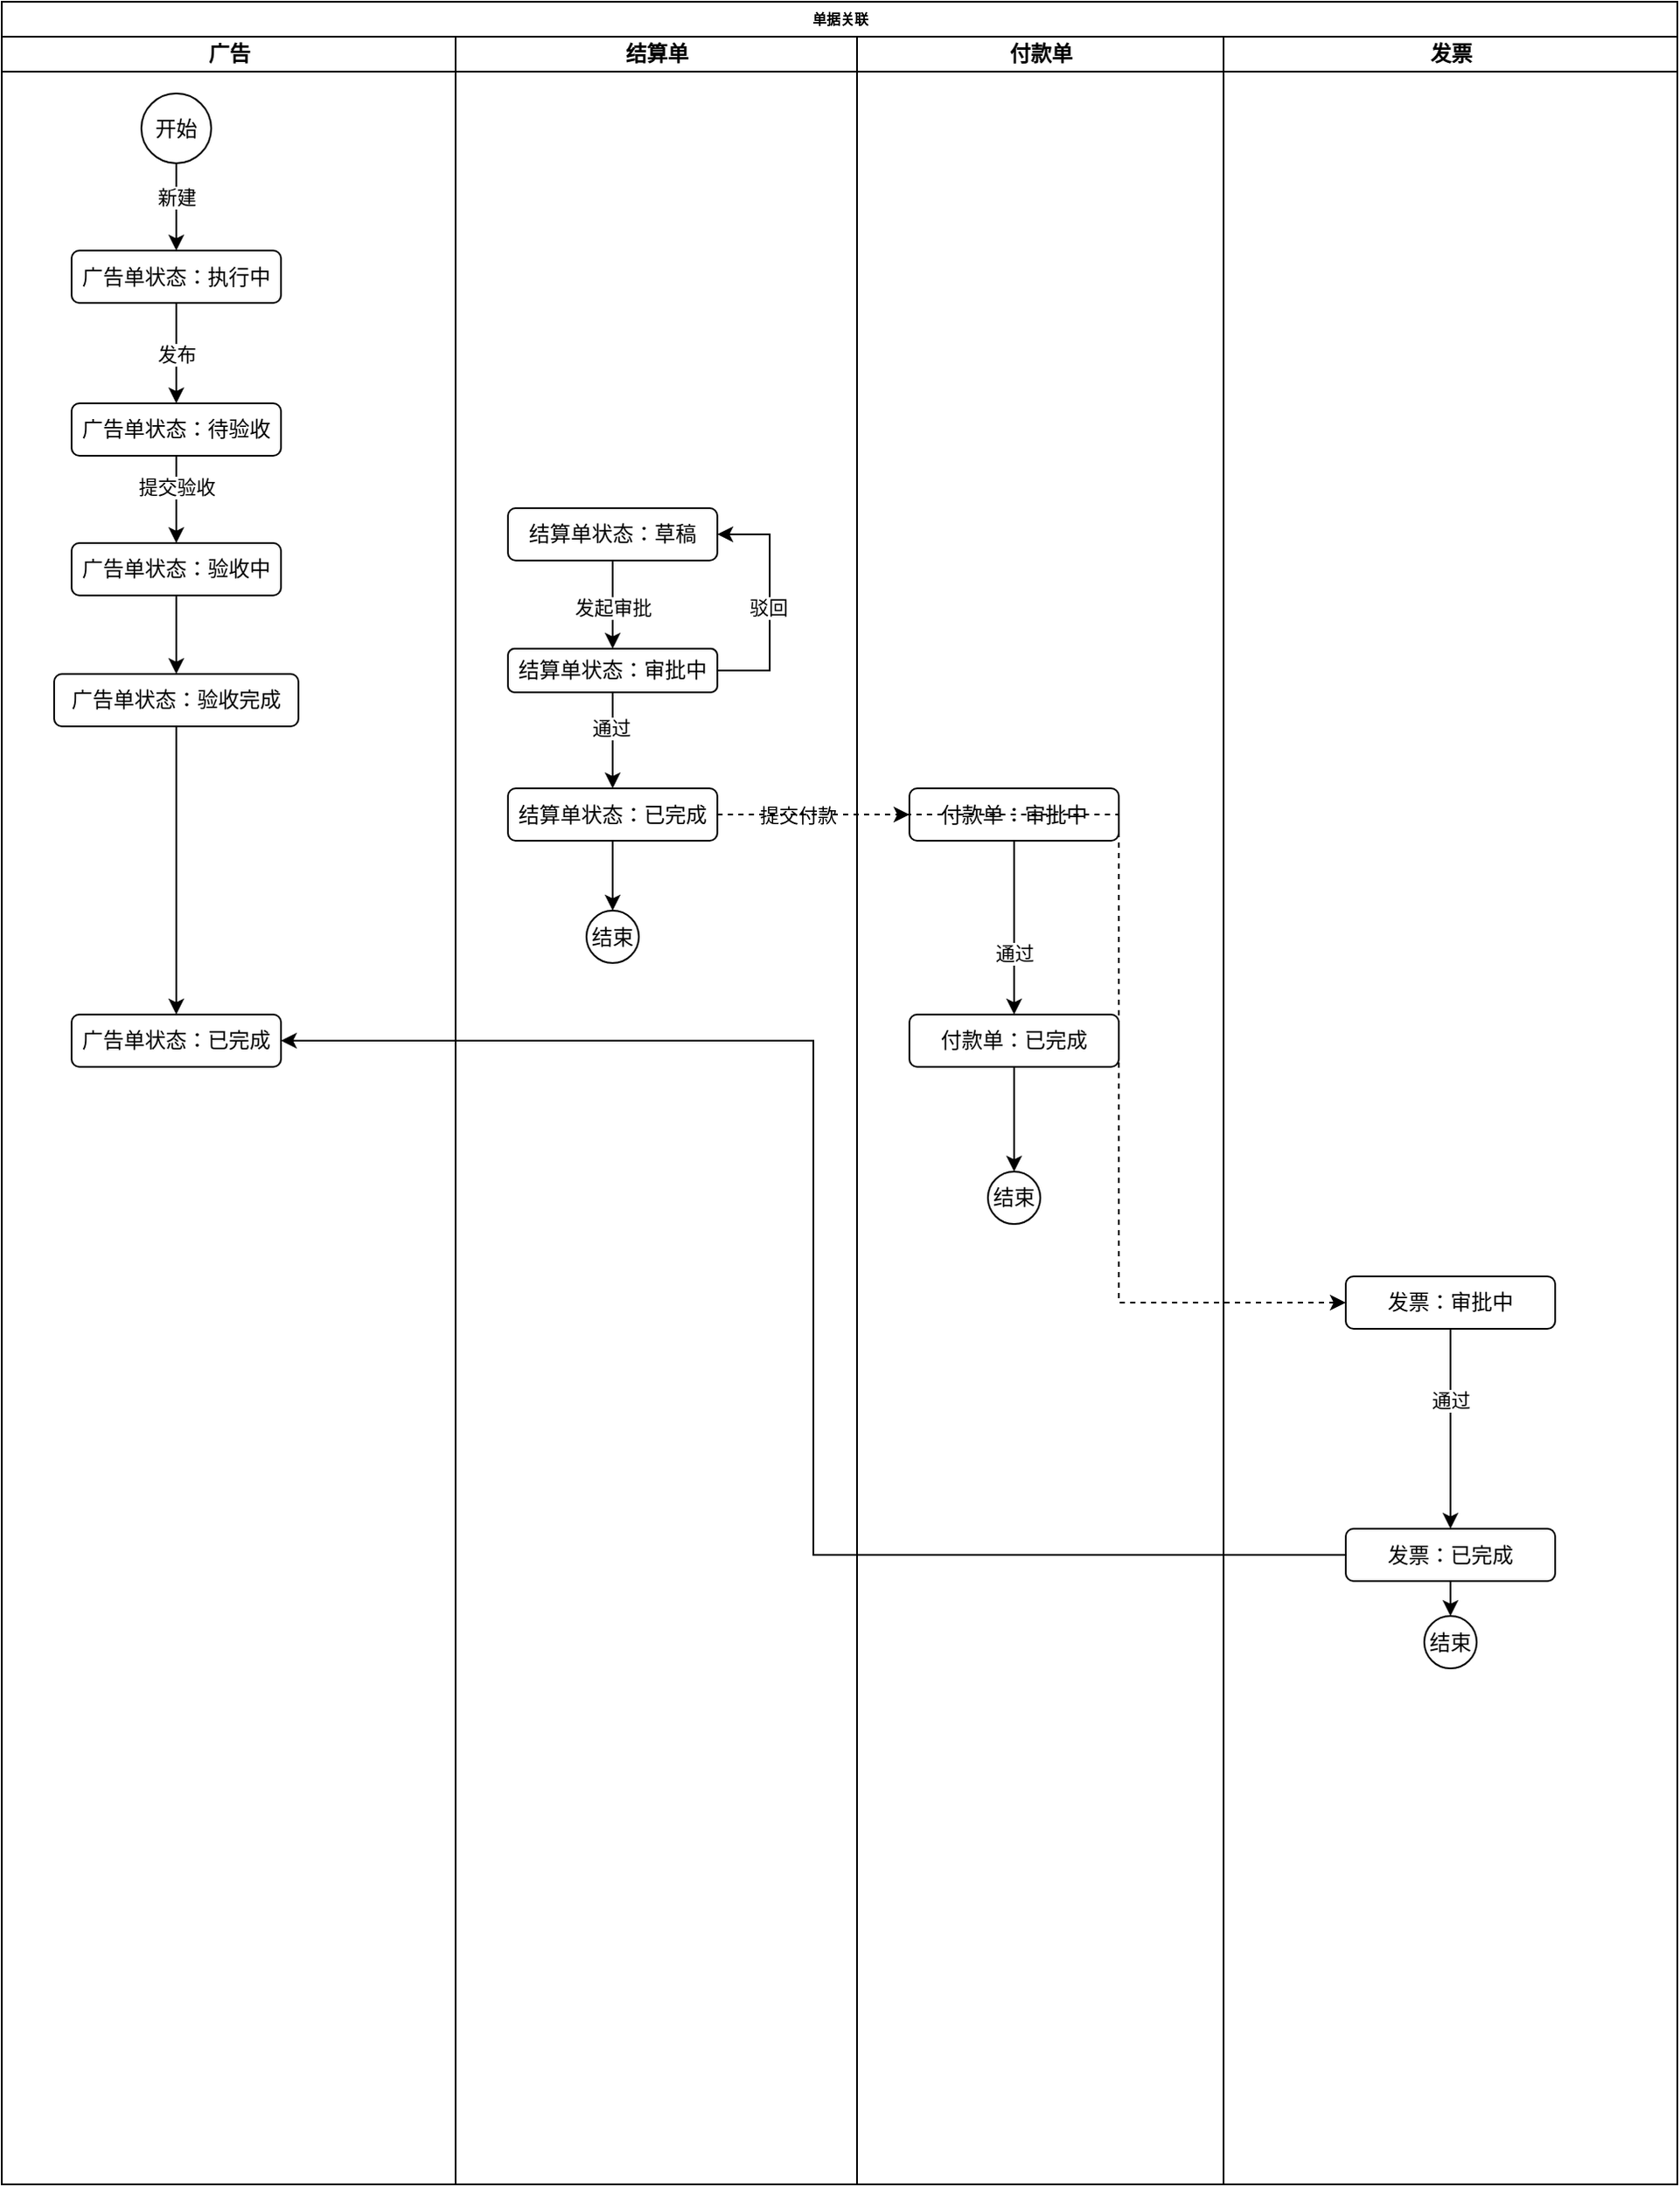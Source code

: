<mxfile version="15.5.7" type="github">
  <diagram name="Page-1" id="74e2e168-ea6b-b213-b513-2b3c1d86103e">
    <mxGraphModel dx="934" dy="495" grid="1" gridSize="10" guides="1" tooltips="1" connect="1" arrows="1" fold="1" page="1" pageScale="1" pageWidth="1100" pageHeight="850" math="0" shadow="0">
      <root>
        <mxCell id="0" />
        <mxCell id="1" parent="0" />
        <mxCell id="77e6c97f196da883-1" value="单据关联" style="swimlane;html=1;childLayout=stackLayout;startSize=20;rounded=0;shadow=0;labelBackgroundColor=none;strokeWidth=1;fontFamily=Verdana;fontSize=8;align=center;" parent="1" vertex="1">
          <mxGeometry x="70" y="40" width="960" height="1250" as="geometry" />
        </mxCell>
        <mxCell id="77e6c97f196da883-2" value="广告" style="swimlane;html=1;startSize=20;" parent="77e6c97f196da883-1" vertex="1">
          <mxGeometry y="20" width="260" height="1230" as="geometry" />
        </mxCell>
        <mxCell id="aBmIKwotE1516bp-mT_H-89" value="开始" style="ellipse;whiteSpace=wrap;html=1;aspect=fixed;" parent="77e6c97f196da883-2" vertex="1">
          <mxGeometry x="80" y="32.5" width="40" height="40" as="geometry" />
        </mxCell>
        <mxCell id="aBmIKwotE1516bp-mT_H-92" value="广告单状态：执行中" style="rounded=1;whiteSpace=wrap;html=1;" parent="77e6c97f196da883-2" vertex="1">
          <mxGeometry x="40" y="122.5" width="120" height="30" as="geometry" />
        </mxCell>
        <mxCell id="aBmIKwotE1516bp-mT_H-87" style="edgeStyle=orthogonalEdgeStyle;rounded=0;orthogonalLoop=1;jettySize=auto;html=1;" parent="77e6c97f196da883-2" source="aBmIKwotE1516bp-mT_H-89" target="aBmIKwotE1516bp-mT_H-92" edge="1">
          <mxGeometry relative="1" as="geometry" />
        </mxCell>
        <mxCell id="aBmIKwotE1516bp-mT_H-88" value="新建" style="edgeLabel;html=1;align=center;verticalAlign=middle;resizable=0;points=[];" parent="aBmIKwotE1516bp-mT_H-87" vertex="1" connectable="0">
          <mxGeometry x="0.305" relative="1" as="geometry">
            <mxPoint y="-13" as="offset" />
          </mxGeometry>
        </mxCell>
        <mxCell id="fGOAJabwBnxniOqew7rS-19" style="edgeStyle=orthogonalEdgeStyle;rounded=0;orthogonalLoop=1;jettySize=auto;html=1;" edge="1" parent="77e6c97f196da883-2" source="aBmIKwotE1516bp-mT_H-96" target="fGOAJabwBnxniOqew7rS-18">
          <mxGeometry relative="1" as="geometry" />
        </mxCell>
        <mxCell id="fGOAJabwBnxniOqew7rS-23" value="提交验收" style="edgeLabel;html=1;align=center;verticalAlign=middle;resizable=0;points=[];" vertex="1" connectable="0" parent="fGOAJabwBnxniOqew7rS-19">
          <mxGeometry x="-0.271" relative="1" as="geometry">
            <mxPoint as="offset" />
          </mxGeometry>
        </mxCell>
        <mxCell id="aBmIKwotE1516bp-mT_H-96" value="广告单状态：待验收" style="whiteSpace=wrap;html=1;rounded=1;" parent="77e6c97f196da883-2" vertex="1">
          <mxGeometry x="40" y="210" width="120" height="30" as="geometry" />
        </mxCell>
        <mxCell id="aBmIKwotE1516bp-mT_H-90" value="" style="edgeStyle=orthogonalEdgeStyle;rounded=0;orthogonalLoop=1;jettySize=auto;html=1;" parent="77e6c97f196da883-2" source="aBmIKwotE1516bp-mT_H-92" target="aBmIKwotE1516bp-mT_H-96" edge="1">
          <mxGeometry relative="1" as="geometry" />
        </mxCell>
        <mxCell id="aBmIKwotE1516bp-mT_H-91" value="发布" style="edgeLabel;html=1;align=center;verticalAlign=middle;resizable=0;points=[];" parent="aBmIKwotE1516bp-mT_H-90" vertex="1" connectable="0">
          <mxGeometry x="-0.255" relative="1" as="geometry">
            <mxPoint y="8" as="offset" />
          </mxGeometry>
        </mxCell>
        <mxCell id="aBmIKwotE1516bp-mT_H-98" value="广告单状态：已完成" style="whiteSpace=wrap;html=1;rounded=1;" parent="77e6c97f196da883-2" vertex="1">
          <mxGeometry x="40" y="560" width="120" height="30" as="geometry" />
        </mxCell>
        <mxCell id="fGOAJabwBnxniOqew7rS-21" style="edgeStyle=orthogonalEdgeStyle;rounded=0;orthogonalLoop=1;jettySize=auto;html=1;" edge="1" parent="77e6c97f196da883-2" source="fGOAJabwBnxniOqew7rS-16" target="aBmIKwotE1516bp-mT_H-98">
          <mxGeometry relative="1" as="geometry" />
        </mxCell>
        <mxCell id="fGOAJabwBnxniOqew7rS-16" value="广告单状态：验收完成" style="whiteSpace=wrap;html=1;rounded=1;" vertex="1" parent="77e6c97f196da883-2">
          <mxGeometry x="30" y="365" width="140" height="30" as="geometry" />
        </mxCell>
        <mxCell id="fGOAJabwBnxniOqew7rS-20" style="edgeStyle=orthogonalEdgeStyle;rounded=0;orthogonalLoop=1;jettySize=auto;html=1;" edge="1" parent="77e6c97f196da883-2" source="fGOAJabwBnxniOqew7rS-18" target="fGOAJabwBnxniOqew7rS-16">
          <mxGeometry relative="1" as="geometry" />
        </mxCell>
        <mxCell id="fGOAJabwBnxniOqew7rS-18" value="广告单状态：验收中" style="whiteSpace=wrap;html=1;rounded=1;" vertex="1" parent="77e6c97f196da883-2">
          <mxGeometry x="40" y="290" width="120" height="30" as="geometry" />
        </mxCell>
        <mxCell id="77e6c97f196da883-3" value="结算单" style="swimlane;html=1;startSize=20;" parent="77e6c97f196da883-1" vertex="1">
          <mxGeometry x="260" y="20" width="230" height="1230" as="geometry">
            <mxRectangle x="250" y="20" width="30" height="730" as="alternateBounds" />
          </mxGeometry>
        </mxCell>
        <mxCell id="aBmIKwotE1516bp-mT_H-120" value="" style="edgeStyle=orthogonalEdgeStyle;rounded=0;orthogonalLoop=1;jettySize=auto;html=1;" parent="77e6c97f196da883-3" source="aBmIKwotE1516bp-mT_H-122" target="aBmIKwotE1516bp-mT_H-127" edge="1">
          <mxGeometry relative="1" as="geometry" />
        </mxCell>
        <mxCell id="aBmIKwotE1516bp-mT_H-121" value="发起审批" style="edgeLabel;html=1;align=center;verticalAlign=middle;resizable=0;points=[];" parent="aBmIKwotE1516bp-mT_H-120" vertex="1" connectable="0">
          <mxGeometry x="-0.255" relative="1" as="geometry">
            <mxPoint y="8" as="offset" />
          </mxGeometry>
        </mxCell>
        <mxCell id="aBmIKwotE1516bp-mT_H-122" value="结算单状态：草稿" style="rounded=1;whiteSpace=wrap;html=1;" parent="77e6c97f196da883-3" vertex="1">
          <mxGeometry x="30" y="270" width="120" height="30" as="geometry" />
        </mxCell>
        <mxCell id="aBmIKwotE1516bp-mT_H-123" style="edgeStyle=orthogonalEdgeStyle;rounded=0;orthogonalLoop=1;jettySize=auto;html=1;" parent="77e6c97f196da883-3" source="aBmIKwotE1516bp-mT_H-127" target="aBmIKwotE1516bp-mT_H-129" edge="1">
          <mxGeometry relative="1" as="geometry" />
        </mxCell>
        <mxCell id="aBmIKwotE1516bp-mT_H-124" value="通过" style="edgeLabel;html=1;align=center;verticalAlign=middle;resizable=0;points=[];" parent="aBmIKwotE1516bp-mT_H-123" vertex="1" connectable="0">
          <mxGeometry x="-0.275" y="-1" relative="1" as="geometry">
            <mxPoint as="offset" />
          </mxGeometry>
        </mxCell>
        <mxCell id="aBmIKwotE1516bp-mT_H-125" style="edgeStyle=orthogonalEdgeStyle;rounded=0;orthogonalLoop=1;jettySize=auto;html=1;entryX=1;entryY=0.5;entryDx=0;entryDy=0;" parent="77e6c97f196da883-3" source="aBmIKwotE1516bp-mT_H-127" target="aBmIKwotE1516bp-mT_H-122" edge="1">
          <mxGeometry relative="1" as="geometry">
            <Array as="points">
              <mxPoint x="180" y="363" />
              <mxPoint x="180" y="285" />
            </Array>
          </mxGeometry>
        </mxCell>
        <mxCell id="aBmIKwotE1516bp-mT_H-126" value="驳回" style="edgeLabel;html=1;align=center;verticalAlign=middle;resizable=0;points=[];" parent="aBmIKwotE1516bp-mT_H-125" vertex="1" connectable="0">
          <mxGeometry x="-0.194" y="1" relative="1" as="geometry">
            <mxPoint y="-11" as="offset" />
          </mxGeometry>
        </mxCell>
        <mxCell id="aBmIKwotE1516bp-mT_H-127" value="结算单状态：审批中" style="whiteSpace=wrap;html=1;rounded=1;" parent="77e6c97f196da883-3" vertex="1">
          <mxGeometry x="30" y="350.5" width="120" height="25" as="geometry" />
        </mxCell>
        <mxCell id="aBmIKwotE1516bp-mT_H-128" style="edgeStyle=orthogonalEdgeStyle;rounded=0;orthogonalLoop=1;jettySize=auto;html=1;entryX=0.5;entryY=0;entryDx=0;entryDy=0;" parent="77e6c97f196da883-3" source="aBmIKwotE1516bp-mT_H-129" target="aBmIKwotE1516bp-mT_H-130" edge="1">
          <mxGeometry relative="1" as="geometry" />
        </mxCell>
        <mxCell id="aBmIKwotE1516bp-mT_H-129" value="结算单状态：已完成" style="whiteSpace=wrap;html=1;rounded=1;" parent="77e6c97f196da883-3" vertex="1">
          <mxGeometry x="30" y="430.5" width="120" height="30" as="geometry" />
        </mxCell>
        <mxCell id="aBmIKwotE1516bp-mT_H-130" value="结束" style="ellipse;whiteSpace=wrap;html=1;aspect=fixed;" parent="77e6c97f196da883-3" vertex="1">
          <mxGeometry x="75" y="500.5" width="30" height="30" as="geometry" />
        </mxCell>
        <mxCell id="aBmIKwotE1516bp-mT_H-197" style="edgeStyle=orthogonalEdgeStyle;curved=0;rounded=1;sketch=0;orthogonalLoop=1;jettySize=auto;html=1;dashed=1;" parent="77e6c97f196da883-1" source="aBmIKwotE1516bp-mT_H-129" target="aBmIKwotE1516bp-mT_H-183" edge="1">
          <mxGeometry relative="1" as="geometry" />
        </mxCell>
        <mxCell id="fGOAJabwBnxniOqew7rS-13" value="提交付款" style="edgeLabel;html=1;align=center;verticalAlign=middle;resizable=0;points=[];" vertex="1" connectable="0" parent="aBmIKwotE1516bp-mT_H-197">
          <mxGeometry x="-0.172" relative="1" as="geometry">
            <mxPoint as="offset" />
          </mxGeometry>
        </mxCell>
        <mxCell id="aBmIKwotE1516bp-mT_H-145" value="付款单" style="swimlane;html=1;startSize=20;" parent="77e6c97f196da883-1" vertex="1">
          <mxGeometry x="490" y="20" width="210" height="1230" as="geometry" />
        </mxCell>
        <mxCell id="aBmIKwotE1516bp-mT_H-193" style="edgeStyle=orthogonalEdgeStyle;curved=0;rounded=1;sketch=0;orthogonalLoop=1;jettySize=auto;html=1;" parent="aBmIKwotE1516bp-mT_H-145" source="aBmIKwotE1516bp-mT_H-183" target="aBmIKwotE1516bp-mT_H-190" edge="1">
          <mxGeometry relative="1" as="geometry" />
        </mxCell>
        <mxCell id="aBmIKwotE1516bp-mT_H-194" value="通过" style="edgeLabel;html=1;align=center;verticalAlign=middle;resizable=0;points=[];" parent="aBmIKwotE1516bp-mT_H-193" vertex="1" connectable="0">
          <mxGeometry x="0.294" relative="1" as="geometry">
            <mxPoint as="offset" />
          </mxGeometry>
        </mxCell>
        <mxCell id="aBmIKwotE1516bp-mT_H-183" value="付款单：审批中" style="rounded=1;whiteSpace=wrap;html=1;" parent="aBmIKwotE1516bp-mT_H-145" vertex="1">
          <mxGeometry x="30" y="430.5" width="120" height="30" as="geometry" />
        </mxCell>
        <mxCell id="aBmIKwotE1516bp-mT_H-190" value="付款单：已完成" style="whiteSpace=wrap;html=1;rounded=1;" parent="aBmIKwotE1516bp-mT_H-145" vertex="1">
          <mxGeometry x="30" y="560" width="120" height="30" as="geometry" />
        </mxCell>
        <mxCell id="aBmIKwotE1516bp-mT_H-191" value="结束" style="ellipse;whiteSpace=wrap;html=1;aspect=fixed;" parent="aBmIKwotE1516bp-mT_H-145" vertex="1">
          <mxGeometry x="75" y="650" width="30" height="30" as="geometry" />
        </mxCell>
        <mxCell id="aBmIKwotE1516bp-mT_H-189" style="edgeStyle=orthogonalEdgeStyle;rounded=0;orthogonalLoop=1;jettySize=auto;html=1;entryX=0.5;entryY=0;entryDx=0;entryDy=0;" parent="aBmIKwotE1516bp-mT_H-145" source="aBmIKwotE1516bp-mT_H-190" target="aBmIKwotE1516bp-mT_H-191" edge="1">
          <mxGeometry relative="1" as="geometry" />
        </mxCell>
        <mxCell id="77e6c97f196da883-5" value="发票" style="swimlane;html=1;startSize=20;" parent="77e6c97f196da883-1" vertex="1">
          <mxGeometry x="700" y="20" width="260" height="1230" as="geometry">
            <mxRectangle x="650" y="20" width="30" height="730" as="alternateBounds" />
          </mxGeometry>
        </mxCell>
        <mxCell id="aBmIKwotE1516bp-mT_H-205" style="edgeStyle=orthogonalEdgeStyle;curved=0;rounded=1;sketch=0;orthogonalLoop=1;jettySize=auto;html=1;entryX=0.5;entryY=0;entryDx=0;entryDy=0;" parent="77e6c97f196da883-5" source="aBmIKwotE1516bp-mT_H-201" target="aBmIKwotE1516bp-mT_H-203" edge="1">
          <mxGeometry relative="1" as="geometry" />
        </mxCell>
        <mxCell id="aBmIKwotE1516bp-mT_H-206" value="通过" style="edgeLabel;html=1;align=center;verticalAlign=middle;resizable=0;points=[];" parent="aBmIKwotE1516bp-mT_H-205" vertex="1" connectable="0">
          <mxGeometry x="-0.295" relative="1" as="geometry">
            <mxPoint as="offset" />
          </mxGeometry>
        </mxCell>
        <mxCell id="aBmIKwotE1516bp-mT_H-201" value="发票：审批中" style="rounded=1;whiteSpace=wrap;html=1;" parent="77e6c97f196da883-5" vertex="1">
          <mxGeometry x="70" y="710" width="120" height="30" as="geometry" />
        </mxCell>
        <mxCell id="aBmIKwotE1516bp-mT_H-208" style="edgeStyle=orthogonalEdgeStyle;curved=0;rounded=1;sketch=0;orthogonalLoop=1;jettySize=auto;html=1;entryX=0.5;entryY=0;entryDx=0;entryDy=0;" parent="77e6c97f196da883-5" source="aBmIKwotE1516bp-mT_H-203" target="aBmIKwotE1516bp-mT_H-207" edge="1">
          <mxGeometry relative="1" as="geometry" />
        </mxCell>
        <mxCell id="aBmIKwotE1516bp-mT_H-203" value="发票：已完成" style="rounded=1;whiteSpace=wrap;html=1;" parent="77e6c97f196da883-5" vertex="1">
          <mxGeometry x="70" y="854.5" width="120" height="30" as="geometry" />
        </mxCell>
        <mxCell id="aBmIKwotE1516bp-mT_H-207" value="结束" style="ellipse;whiteSpace=wrap;html=1;aspect=fixed;" parent="77e6c97f196da883-5" vertex="1">
          <mxGeometry x="115" y="904.5" width="30" height="30" as="geometry" />
        </mxCell>
        <mxCell id="fGOAJabwBnxniOqew7rS-9" style="edgeStyle=orthogonalEdgeStyle;rounded=0;orthogonalLoop=1;jettySize=auto;html=1;entryX=0;entryY=0.5;entryDx=0;entryDy=0;dashed=1;" edge="1" parent="77e6c97f196da883-1" source="aBmIKwotE1516bp-mT_H-129" target="aBmIKwotE1516bp-mT_H-201">
          <mxGeometry relative="1" as="geometry">
            <Array as="points">
              <mxPoint x="640" y="466" />
              <mxPoint x="640" y="745" />
            </Array>
          </mxGeometry>
        </mxCell>
        <mxCell id="fGOAJabwBnxniOqew7rS-22" style="edgeStyle=orthogonalEdgeStyle;rounded=0;orthogonalLoop=1;jettySize=auto;html=1;entryX=1;entryY=0.5;entryDx=0;entryDy=0;" edge="1" parent="77e6c97f196da883-1" source="aBmIKwotE1516bp-mT_H-203" target="aBmIKwotE1516bp-mT_H-98">
          <mxGeometry relative="1" as="geometry" />
        </mxCell>
      </root>
    </mxGraphModel>
  </diagram>
</mxfile>
